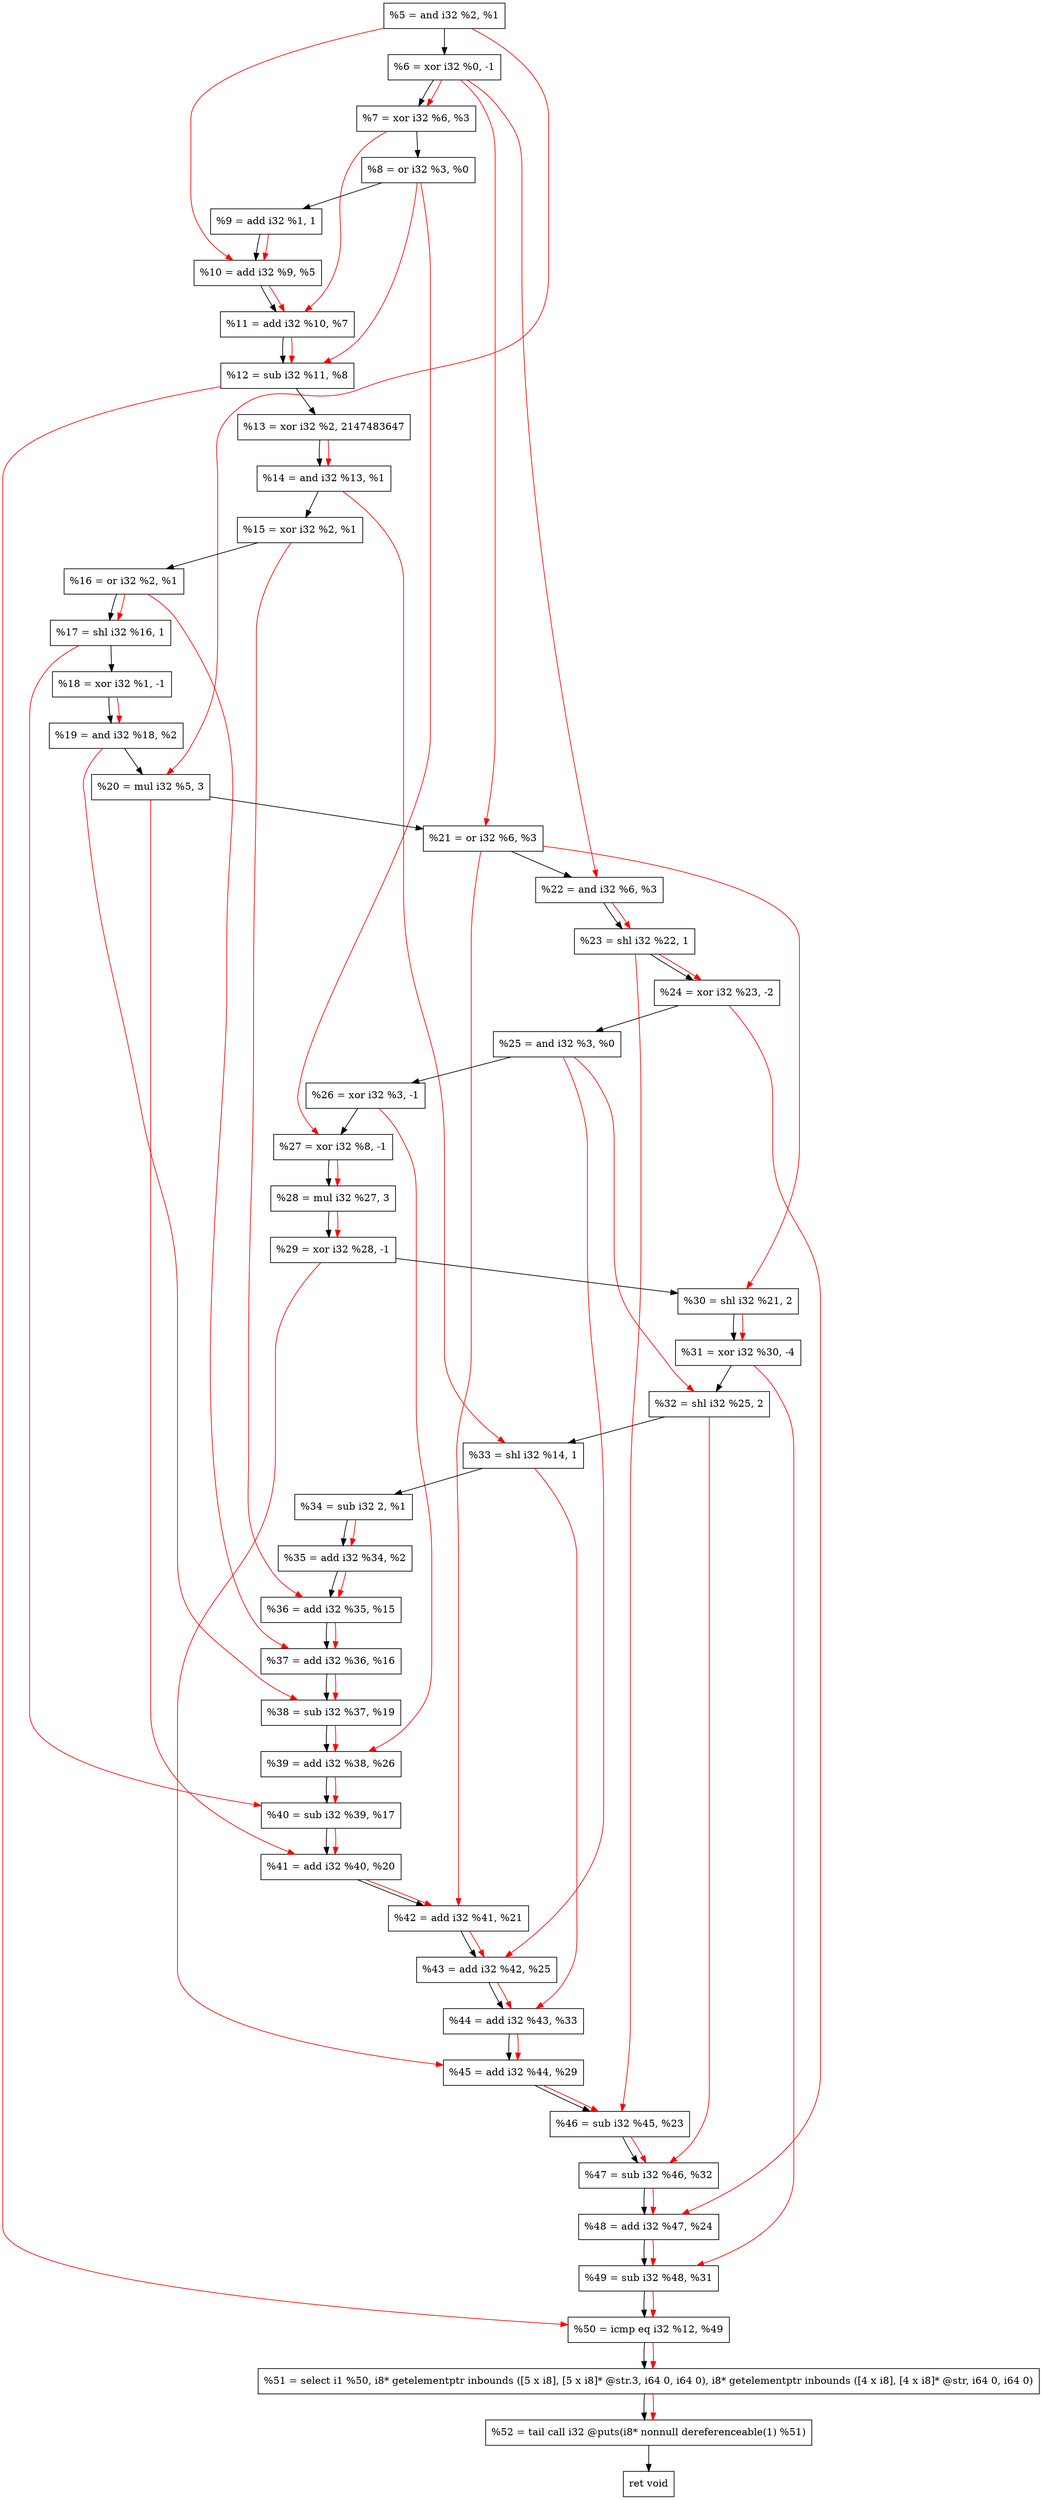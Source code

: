 digraph "DFG for'crackme' function" {
	Node0x649730[shape=record, label="  %5 = and i32 %2, %1"];
	Node0x649db0[shape=record, label="  %6 = xor i32 %0, -1"];
	Node0x649e20[shape=record, label="  %7 = xor i32 %6, %3"];
	Node0x649e90[shape=record, label="  %8 = or i32 %3, %0"];
	Node0x649f30[shape=record, label="  %9 = add i32 %1, 1"];
	Node0x649fa0[shape=record, label="  %10 = add i32 %9, %5"];
	Node0x64a010[shape=record, label="  %11 = add i32 %10, %7"];
	Node0x64a080[shape=record, label="  %12 = sub i32 %11, %8"];
	Node0x64a120[shape=record, label="  %13 = xor i32 %2, 2147483647"];
	Node0x64a190[shape=record, label="  %14 = and i32 %13, %1"];
	Node0x64a200[shape=record, label="  %15 = xor i32 %2, %1"];
	Node0x64a270[shape=record, label="  %16 = or i32 %2, %1"];
	Node0x64a2e0[shape=record, label="  %17 = shl i32 %16, 1"];
	Node0x64a350[shape=record, label="  %18 = xor i32 %1, -1"];
	Node0x64a3c0[shape=record, label="  %19 = and i32 %18, %2"];
	Node0x64a460[shape=record, label="  %20 = mul i32 %5, 3"];
	Node0x64a4d0[shape=record, label="  %21 = or i32 %6, %3"];
	Node0x64a540[shape=record, label="  %22 = and i32 %6, %3"];
	Node0x64a5b0[shape=record, label="  %23 = shl i32 %22, 1"];
	Node0x64a650[shape=record, label="  %24 = xor i32 %23, -2"];
	Node0x64a6c0[shape=record, label="  %25 = and i32 %3, %0"];
	Node0x64a730[shape=record, label="  %26 = xor i32 %3, -1"];
	Node0x64a7a0[shape=record, label="  %27 = xor i32 %8, -1"];
	Node0x64a810[shape=record, label="  %28 = mul i32 %27, 3"];
	Node0x64a880[shape=record, label="  %29 = xor i32 %28, -1"];
	Node0x64a920[shape=record, label="  %30 = shl i32 %21, 2"];
	Node0x64a9c0[shape=record, label="  %31 = xor i32 %30, -4"];
	Node0x64aa30[shape=record, label="  %32 = shl i32 %25, 2"];
	Node0x64acb0[shape=record, label="  %33 = shl i32 %14, 1"];
	Node0x64ad20[shape=record, label="  %34 = sub i32 2, %1"];
	Node0x64ad90[shape=record, label="  %35 = add i32 %34, %2"];
	Node0x64ae00[shape=record, label="  %36 = add i32 %35, %15"];
	Node0x64ae70[shape=record, label="  %37 = add i32 %36, %16"];
	Node0x64aee0[shape=record, label="  %38 = sub i32 %37, %19"];
	Node0x64af50[shape=record, label="  %39 = add i32 %38, %26"];
	Node0x64afc0[shape=record, label="  %40 = sub i32 %39, %17"];
	Node0x64b030[shape=record, label="  %41 = add i32 %40, %20"];
	Node0x64b0a0[shape=record, label="  %42 = add i32 %41, %21"];
	Node0x64b110[shape=record, label="  %43 = add i32 %42, %25"];
	Node0x64b180[shape=record, label="  %44 = add i32 %43, %33"];
	Node0x64b1f0[shape=record, label="  %45 = add i32 %44, %29"];
	Node0x64b260[shape=record, label="  %46 = sub i32 %45, %23"];
	Node0x64b2d0[shape=record, label="  %47 = sub i32 %46, %32"];
	Node0x64b340[shape=record, label="  %48 = add i32 %47, %24"];
	Node0x64b3b0[shape=record, label="  %49 = sub i32 %48, %31"];
	Node0x64b420[shape=record, label="  %50 = icmp eq i32 %12, %49"];
	Node0x5ea268[shape=record, label="  %51 = select i1 %50, i8* getelementptr inbounds ([5 x i8], [5 x i8]* @str.3, i64 0, i64 0), i8* getelementptr inbounds ([4 x i8], [4 x i8]* @str, i64 0, i64 0)"];
	Node0x64b8c0[shape=record, label="  %52 = tail call i32 @puts(i8* nonnull dereferenceable(1) %51)"];
	Node0x64b910[shape=record, label="  ret void"];
	Node0x649730 -> Node0x649db0;
	Node0x649db0 -> Node0x649e20;
	Node0x649e20 -> Node0x649e90;
	Node0x649e90 -> Node0x649f30;
	Node0x649f30 -> Node0x649fa0;
	Node0x649fa0 -> Node0x64a010;
	Node0x64a010 -> Node0x64a080;
	Node0x64a080 -> Node0x64a120;
	Node0x64a120 -> Node0x64a190;
	Node0x64a190 -> Node0x64a200;
	Node0x64a200 -> Node0x64a270;
	Node0x64a270 -> Node0x64a2e0;
	Node0x64a2e0 -> Node0x64a350;
	Node0x64a350 -> Node0x64a3c0;
	Node0x64a3c0 -> Node0x64a460;
	Node0x64a460 -> Node0x64a4d0;
	Node0x64a4d0 -> Node0x64a540;
	Node0x64a540 -> Node0x64a5b0;
	Node0x64a5b0 -> Node0x64a650;
	Node0x64a650 -> Node0x64a6c0;
	Node0x64a6c0 -> Node0x64a730;
	Node0x64a730 -> Node0x64a7a0;
	Node0x64a7a0 -> Node0x64a810;
	Node0x64a810 -> Node0x64a880;
	Node0x64a880 -> Node0x64a920;
	Node0x64a920 -> Node0x64a9c0;
	Node0x64a9c0 -> Node0x64aa30;
	Node0x64aa30 -> Node0x64acb0;
	Node0x64acb0 -> Node0x64ad20;
	Node0x64ad20 -> Node0x64ad90;
	Node0x64ad90 -> Node0x64ae00;
	Node0x64ae00 -> Node0x64ae70;
	Node0x64ae70 -> Node0x64aee0;
	Node0x64aee0 -> Node0x64af50;
	Node0x64af50 -> Node0x64afc0;
	Node0x64afc0 -> Node0x64b030;
	Node0x64b030 -> Node0x64b0a0;
	Node0x64b0a0 -> Node0x64b110;
	Node0x64b110 -> Node0x64b180;
	Node0x64b180 -> Node0x64b1f0;
	Node0x64b1f0 -> Node0x64b260;
	Node0x64b260 -> Node0x64b2d0;
	Node0x64b2d0 -> Node0x64b340;
	Node0x64b340 -> Node0x64b3b0;
	Node0x64b3b0 -> Node0x64b420;
	Node0x64b420 -> Node0x5ea268;
	Node0x5ea268 -> Node0x64b8c0;
	Node0x64b8c0 -> Node0x64b910;
edge [color=red]
	Node0x649db0 -> Node0x649e20;
	Node0x649f30 -> Node0x649fa0;
	Node0x649730 -> Node0x649fa0;
	Node0x649fa0 -> Node0x64a010;
	Node0x649e20 -> Node0x64a010;
	Node0x64a010 -> Node0x64a080;
	Node0x649e90 -> Node0x64a080;
	Node0x64a120 -> Node0x64a190;
	Node0x64a270 -> Node0x64a2e0;
	Node0x64a350 -> Node0x64a3c0;
	Node0x649730 -> Node0x64a460;
	Node0x649db0 -> Node0x64a4d0;
	Node0x649db0 -> Node0x64a540;
	Node0x64a540 -> Node0x64a5b0;
	Node0x64a5b0 -> Node0x64a650;
	Node0x649e90 -> Node0x64a7a0;
	Node0x64a7a0 -> Node0x64a810;
	Node0x64a810 -> Node0x64a880;
	Node0x64a4d0 -> Node0x64a920;
	Node0x64a920 -> Node0x64a9c0;
	Node0x64a6c0 -> Node0x64aa30;
	Node0x64a190 -> Node0x64acb0;
	Node0x64ad20 -> Node0x64ad90;
	Node0x64ad90 -> Node0x64ae00;
	Node0x64a200 -> Node0x64ae00;
	Node0x64ae00 -> Node0x64ae70;
	Node0x64a270 -> Node0x64ae70;
	Node0x64ae70 -> Node0x64aee0;
	Node0x64a3c0 -> Node0x64aee0;
	Node0x64aee0 -> Node0x64af50;
	Node0x64a730 -> Node0x64af50;
	Node0x64af50 -> Node0x64afc0;
	Node0x64a2e0 -> Node0x64afc0;
	Node0x64afc0 -> Node0x64b030;
	Node0x64a460 -> Node0x64b030;
	Node0x64b030 -> Node0x64b0a0;
	Node0x64a4d0 -> Node0x64b0a0;
	Node0x64b0a0 -> Node0x64b110;
	Node0x64a6c0 -> Node0x64b110;
	Node0x64b110 -> Node0x64b180;
	Node0x64acb0 -> Node0x64b180;
	Node0x64b180 -> Node0x64b1f0;
	Node0x64a880 -> Node0x64b1f0;
	Node0x64b1f0 -> Node0x64b260;
	Node0x64a5b0 -> Node0x64b260;
	Node0x64b260 -> Node0x64b2d0;
	Node0x64aa30 -> Node0x64b2d0;
	Node0x64b2d0 -> Node0x64b340;
	Node0x64a650 -> Node0x64b340;
	Node0x64b340 -> Node0x64b3b0;
	Node0x64a9c0 -> Node0x64b3b0;
	Node0x64a080 -> Node0x64b420;
	Node0x64b3b0 -> Node0x64b420;
	Node0x64b420 -> Node0x5ea268;
	Node0x5ea268 -> Node0x64b8c0;
}
